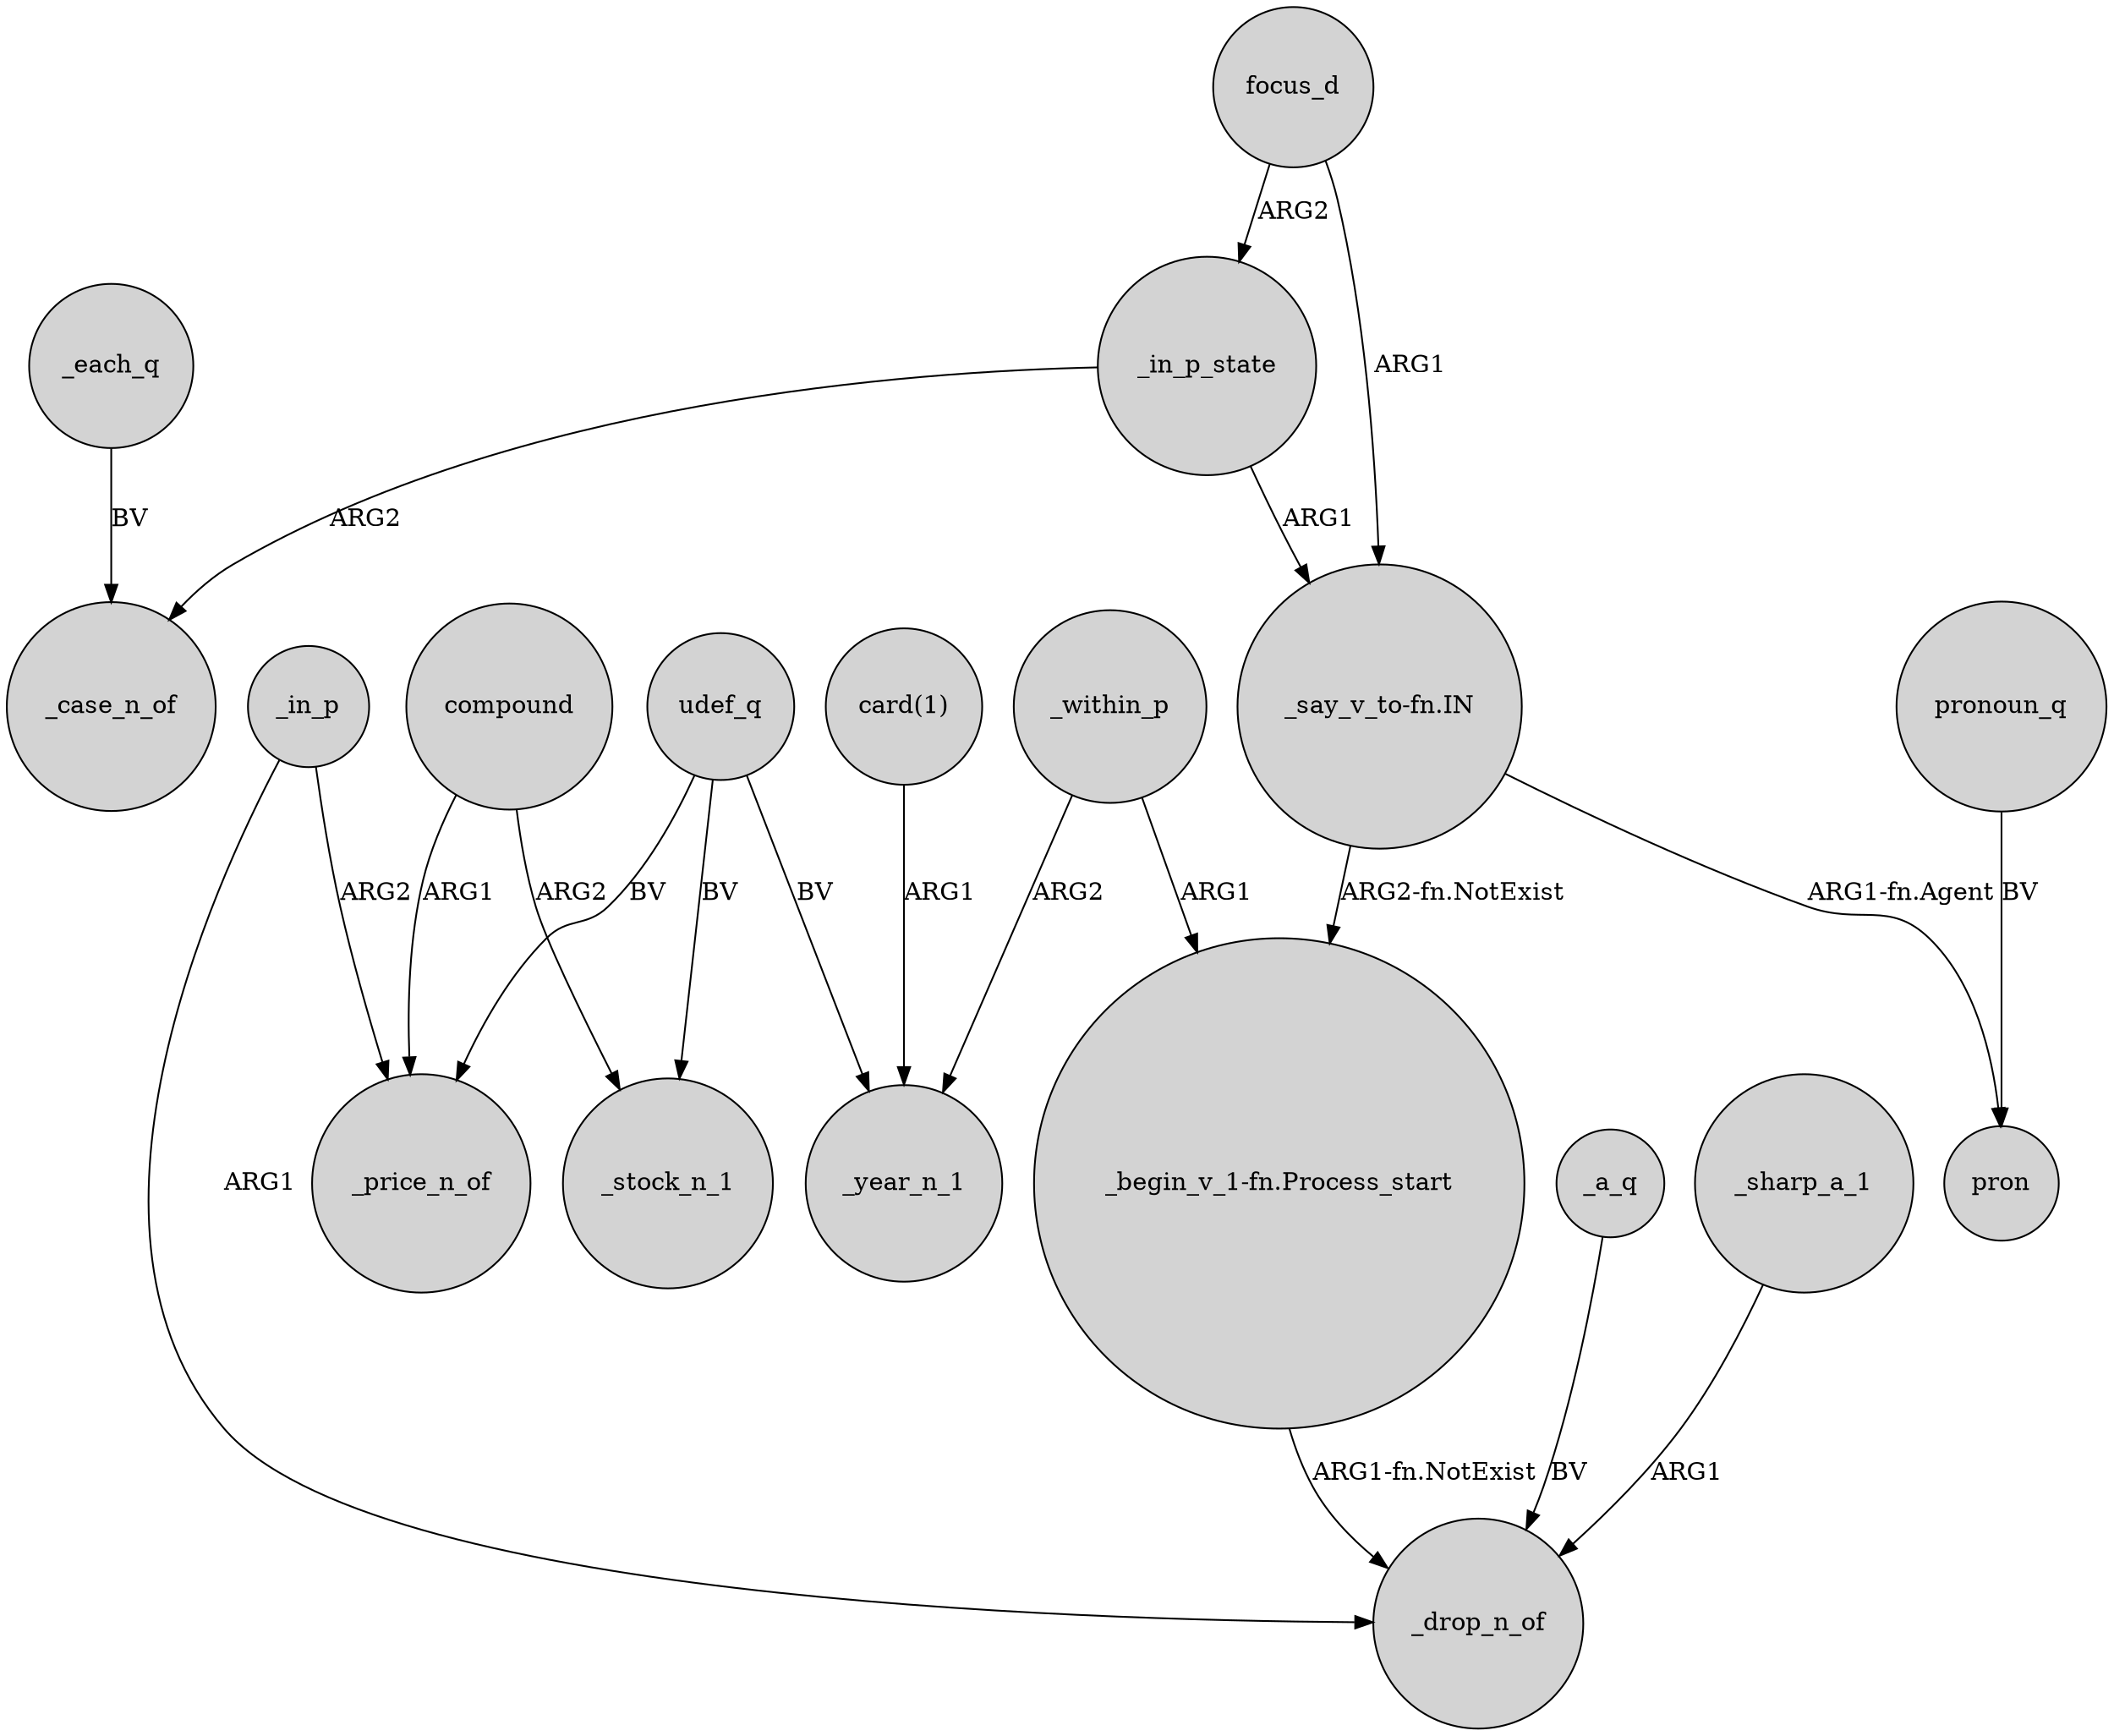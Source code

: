digraph {
	node [shape=circle style=filled]
	_each_q -> _case_n_of [label=BV]
	"_say_v_to-fn.IN" -> "_begin_v_1-fn.Process_start" [label="ARG2-fn.NotExist"]
	_within_p -> _year_n_1 [label=ARG2]
	udef_q -> _price_n_of [label=BV]
	focus_d -> _in_p_state [label=ARG2]
	_in_p -> _drop_n_of [label=ARG1]
	_a_q -> _drop_n_of [label=BV]
	compound -> _stock_n_1 [label=ARG2]
	pronoun_q -> pron [label=BV]
	udef_q -> _stock_n_1 [label=BV]
	"_begin_v_1-fn.Process_start" -> _drop_n_of [label="ARG1-fn.NotExist"]
	_sharp_a_1 -> _drop_n_of [label=ARG1]
	_within_p -> "_begin_v_1-fn.Process_start" [label=ARG1]
	_in_p_state -> _case_n_of [label=ARG2]
	"_say_v_to-fn.IN" -> pron [label="ARG1-fn.Agent"]
	"card(1)" -> _year_n_1 [label=ARG1]
	udef_q -> _year_n_1 [label=BV]
	_in_p -> _price_n_of [label=ARG2]
	compound -> _price_n_of [label=ARG1]
	_in_p_state -> "_say_v_to-fn.IN" [label=ARG1]
	focus_d -> "_say_v_to-fn.IN" [label=ARG1]
}

